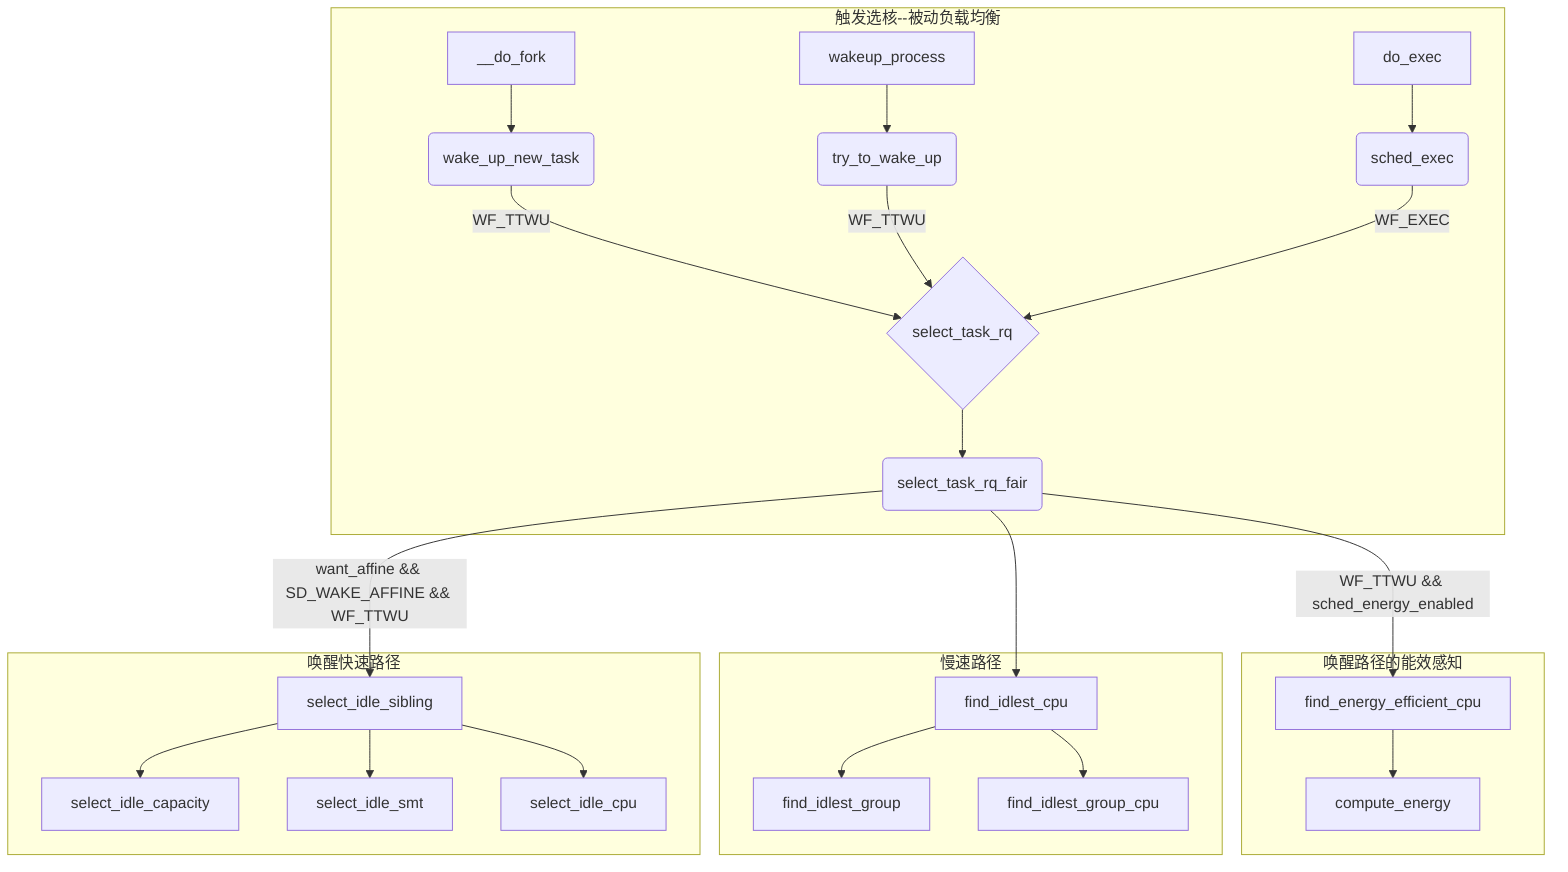 flowchart TB
        subgraph SelectRQ [触发选核--被动负载均衡]
        direction TB
                FORK[__do_fork] --> wake_up_new_task(wake_up_new_task)
                wake_up_new_task --WF_TTWU--> select_task_rq{select_task_rq}

                WAKEUP[wakeup_process] --> try_to_wake_up(try_to_wake_up)
                try_to_wake_up --WF_TTWU--> select_task_rq{select_task_rq}


                EXEC[do_exec] --> sched_exec(sched_exec)
                sched_exec --WF_EXEC--> select_task_rq{select_task_rq}

                select_task_rq --> select_task_rq_fair(select_task_rq_fair)
        end

        select_task_rq_fair --WF_TTWU && sched_energy_enabled--> find_energy_efficient_cpu;
        select_task_rq_fair --want_affine && SD_WAKE_AFFINE && WF_TTWU--> select_idle_sibling;
        select_task_rq_fair --> find_idlest_cpu;

        subgraph FEEC [唤醒路径的能效感知]
        direction TB
                find_energy_efficient_cpu --> compute_energy;
        end

        subgraph FIC [慢速路径]
        direction TB
                find_idlest_cpu --> find_idlest_group;
                find_idlest_cpu --> find_idlest_group_cpu;
        end

        subgraph SIS [唤醒快速路径]
        direction TB
                select_idle_sibling --> select_idle_capacity
                select_idle_sibling --> select_idle_smt
                select_idle_sibling --> select_idle_cpu;
        end